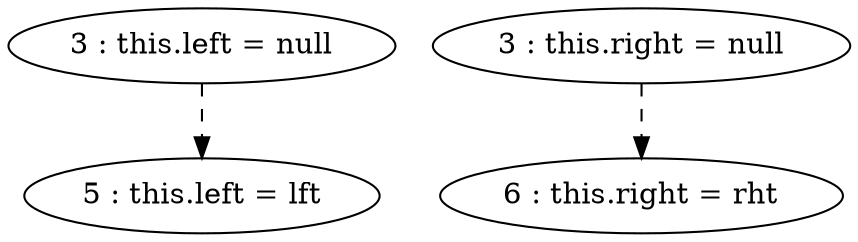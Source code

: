 digraph G {
"3 : this.left = null"
"3 : this.left = null" -> "5 : this.left = lft" [style=dashed]
"3 : this.right = null"
"3 : this.right = null" -> "6 : this.right = rht" [style=dashed]
"5 : this.left = lft"
"6 : this.right = rht"
}